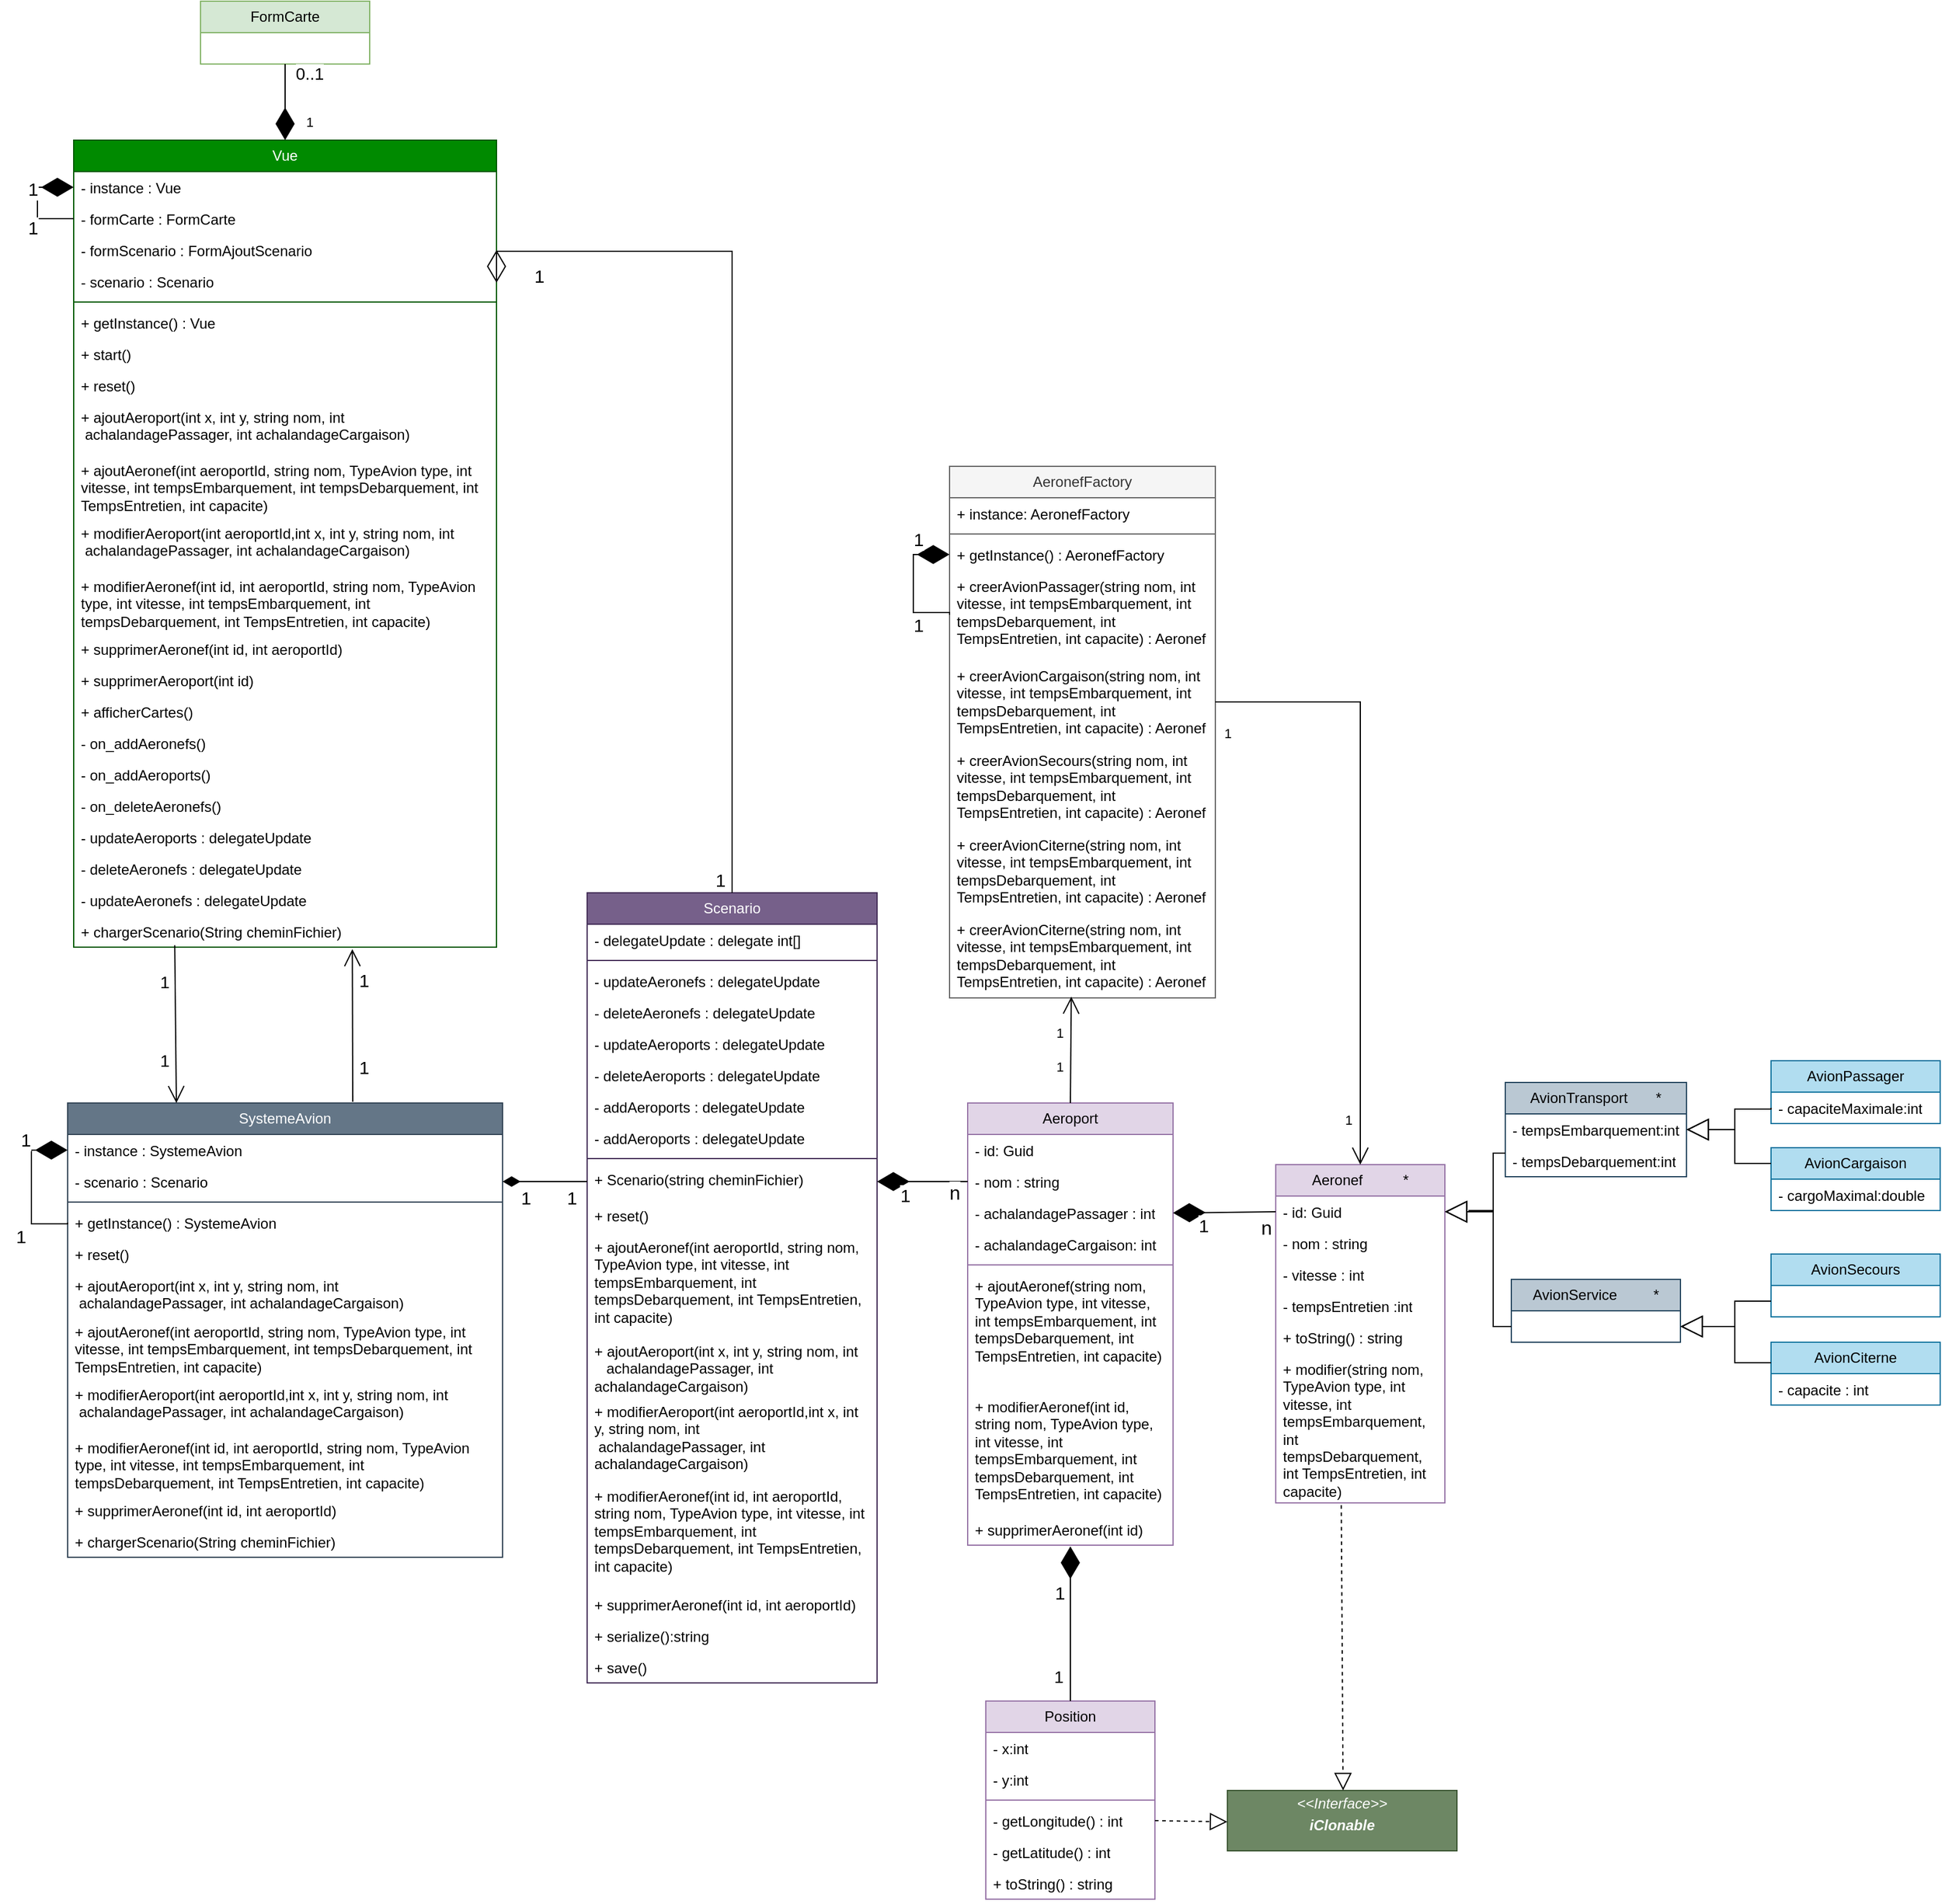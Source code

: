 <mxfile version="26.2.14">
  <diagram name="Page-1" id="G4jUNvh0E0kJYvAfDZpT">
    <mxGraphModel dx="3227" dy="2442" grid="1" gridSize="10" guides="1" tooltips="1" connect="1" arrows="1" fold="1" page="1" pageScale="1" pageWidth="850" pageHeight="1100" math="0" shadow="0">
      <root>
        <mxCell id="0" />
        <mxCell id="1" parent="0" />
        <mxCell id="WXTV3Mn7f3rtUq6KaUBK-5" value="SystemeAvion" style="swimlane;fontStyle=0;childLayout=stackLayout;horizontal=1;startSize=26;fillColor=#647687;horizontalStack=0;resizeParent=1;resizeParentMax=0;resizeLast=0;collapsible=1;marginBottom=0;whiteSpace=wrap;html=1;strokeColor=#314354;fontColor=#ffffff;" parent="1" vertex="1">
          <mxGeometry x="100" y="155" width="360" height="376" as="geometry" />
        </mxCell>
        <mxCell id="WXTV3Mn7f3rtUq6KaUBK-6" value="- instance : SystemeAvion" style="text;strokeColor=none;fillColor=none;align=left;verticalAlign=top;spacingLeft=4;spacingRight=4;overflow=hidden;rotatable=0;points=[[0,0.5],[1,0.5]];portConstraint=eastwest;whiteSpace=wrap;html=1;" parent="WXTV3Mn7f3rtUq6KaUBK-5" vertex="1">
          <mxGeometry y="26" width="360" height="26" as="geometry" />
        </mxCell>
        <mxCell id="WXTV3Mn7f3rtUq6KaUBK-99" value="- scenario : Scenario" style="text;strokeColor=none;fillColor=none;align=left;verticalAlign=top;spacingLeft=4;spacingRight=4;overflow=hidden;rotatable=0;points=[[0,0.5],[1,0.5]];portConstraint=eastwest;whiteSpace=wrap;html=1;" parent="WXTV3Mn7f3rtUq6KaUBK-5" vertex="1">
          <mxGeometry y="52" width="360" height="26" as="geometry" />
        </mxCell>
        <mxCell id="WXTV3Mn7f3rtUq6KaUBK-9" value="" style="line;strokeWidth=1;fillColor=none;align=left;verticalAlign=middle;spacingTop=-1;spacingLeft=3;spacingRight=3;rotatable=0;labelPosition=right;points=[];portConstraint=eastwest;strokeColor=inherit;" parent="WXTV3Mn7f3rtUq6KaUBK-5" vertex="1">
          <mxGeometry y="78" width="360" height="8" as="geometry" />
        </mxCell>
        <mxCell id="WXTV3Mn7f3rtUq6KaUBK-10" value="+ getInstance() : SystemeAvion" style="text;strokeColor=none;fillColor=none;align=left;verticalAlign=top;spacingLeft=4;spacingRight=4;overflow=hidden;rotatable=0;points=[[0,0.5],[1,0.5]];portConstraint=eastwest;whiteSpace=wrap;html=1;" parent="WXTV3Mn7f3rtUq6KaUBK-5" vertex="1">
          <mxGeometry y="86" width="360" height="26" as="geometry" />
        </mxCell>
        <mxCell id="WXTV3Mn7f3rtUq6KaUBK-11" value="" style="endArrow=diamondThin;endFill=1;endSize=24;html=1;rounded=0;exitX=0;exitY=0.5;exitDx=0;exitDy=0;edgeStyle=orthogonalEdgeStyle;entryX=0;entryY=0.5;entryDx=0;entryDy=0;" parent="WXTV3Mn7f3rtUq6KaUBK-5" source="WXTV3Mn7f3rtUq6KaUBK-10" target="WXTV3Mn7f3rtUq6KaUBK-6" edge="1">
          <mxGeometry width="160" relative="1" as="geometry">
            <mxPoint x="-180" y="30" as="sourcePoint" />
            <mxPoint x="-70" y="40" as="targetPoint" />
            <Array as="points">
              <mxPoint x="-30" y="100" />
              <mxPoint x="-30" y="39" />
            </Array>
          </mxGeometry>
        </mxCell>
        <mxCell id="WXTV3Mn7f3rtUq6KaUBK-14" value="1" style="edgeLabel;html=1;align=center;verticalAlign=middle;resizable=0;points=[];fontSize=15;" parent="WXTV3Mn7f3rtUq6KaUBK-11" vertex="1" connectable="0">
          <mxGeometry x="-0.617" y="-3" relative="1" as="geometry">
            <mxPoint x="-17" y="13" as="offset" />
          </mxGeometry>
        </mxCell>
        <mxCell id="WXTV3Mn7f3rtUq6KaUBK-15" value="1" style="edgeLabel;html=1;align=center;verticalAlign=middle;resizable=0;points=[];fontSize=15;" parent="WXTV3Mn7f3rtUq6KaUBK-11" vertex="1" connectable="0">
          <mxGeometry x="0.564" y="2" relative="1" as="geometry">
            <mxPoint x="-9" y="-7" as="offset" />
          </mxGeometry>
        </mxCell>
        <mxCell id="maukN36tXcJNzbH-KZ2X-19" value="+ reset()" style="text;strokeColor=none;fillColor=none;align=left;verticalAlign=top;spacingLeft=4;spacingRight=4;overflow=hidden;rotatable=0;points=[[0,0.5],[1,0.5]];portConstraint=eastwest;whiteSpace=wrap;html=1;" vertex="1" parent="WXTV3Mn7f3rtUq6KaUBK-5">
          <mxGeometry y="112" width="360" height="26" as="geometry" />
        </mxCell>
        <mxCell id="WXTV3Mn7f3rtUq6KaUBK-150" value="+ ajoutAeroport(int x, int y, string nom, int&amp;nbsp; &amp;nbsp; &amp;nbsp; &amp;nbsp;achalandagePassager, int achalandageCargaison)" style="text;strokeColor=none;fillColor=none;align=left;verticalAlign=top;spacingLeft=4;spacingRight=4;overflow=hidden;rotatable=0;points=[[0,0.5],[1,0.5]];portConstraint=eastwest;whiteSpace=wrap;html=1;" parent="WXTV3Mn7f3rtUq6KaUBK-5" vertex="1">
          <mxGeometry y="138" width="360" height="38" as="geometry" />
        </mxCell>
        <mxCell id="maukN36tXcJNzbH-KZ2X-2" value="+ ajoutAeronef(int aeroportId, string nom, TypeAvion type, int vitesse, int tempsEmbarquement, int tempsDebarquement, int TempsEntretien, int capacite)" style="text;strokeColor=none;fillColor=none;align=left;verticalAlign=top;spacingLeft=4;spacingRight=4;overflow=hidden;rotatable=0;points=[[0,0.5],[1,0.5]];portConstraint=eastwest;whiteSpace=wrap;html=1;" vertex="1" parent="WXTV3Mn7f3rtUq6KaUBK-5">
          <mxGeometry y="176" width="360" height="52" as="geometry" />
        </mxCell>
        <mxCell id="maukN36tXcJNzbH-KZ2X-8" value="+ modifierAeroport(int aeroportId,int x, int y, string nom, int&amp;nbsp; &amp;nbsp; &amp;nbsp; &amp;nbsp;achalandagePassager, int achalandageCargaison)" style="text;strokeColor=none;fillColor=none;align=left;verticalAlign=top;spacingLeft=4;spacingRight=4;overflow=hidden;rotatable=0;points=[[0,0.5],[1,0.5]];portConstraint=eastwest;whiteSpace=wrap;html=1;" vertex="1" parent="WXTV3Mn7f3rtUq6KaUBK-5">
          <mxGeometry y="228" width="360" height="44" as="geometry" />
        </mxCell>
        <mxCell id="maukN36tXcJNzbH-KZ2X-14" value="+ modifierAeronef(int id, int aeroportId, string nom, TypeAvion type, int vitesse, int tempsEmbarquement, int tempsDebarquement, int TempsEntretien, int capacite)" style="text;strokeColor=none;fillColor=none;align=left;verticalAlign=top;spacingLeft=4;spacingRight=4;overflow=hidden;rotatable=0;points=[[0,0.5],[1,0.5]];portConstraint=eastwest;whiteSpace=wrap;html=1;" vertex="1" parent="WXTV3Mn7f3rtUq6KaUBK-5">
          <mxGeometry y="272" width="360" height="52" as="geometry" />
        </mxCell>
        <mxCell id="WXTV3Mn7f3rtUq6KaUBK-170" value="+ supprimerAeronef(int id, int aeroportId)" style="text;strokeColor=none;fillColor=none;align=left;verticalAlign=top;spacingLeft=4;spacingRight=4;overflow=hidden;rotatable=0;points=[[0,0.5],[1,0.5]];portConstraint=eastwest;whiteSpace=wrap;html=1;" parent="WXTV3Mn7f3rtUq6KaUBK-5" vertex="1">
          <mxGeometry y="324" width="360" height="26" as="geometry" />
        </mxCell>
        <mxCell id="WXTV3Mn7f3rtUq6KaUBK-176" value="+ chargerScenario(String cheminFichier)" style="text;strokeColor=none;fillColor=none;align=left;verticalAlign=top;spacingLeft=4;spacingRight=4;overflow=hidden;rotatable=0;points=[[0,0.5],[1,0.5]];portConstraint=eastwest;whiteSpace=wrap;html=1;" parent="WXTV3Mn7f3rtUq6KaUBK-5" vertex="1">
          <mxGeometry y="350" width="360" height="26" as="geometry" />
        </mxCell>
        <mxCell id="WXTV3Mn7f3rtUq6KaUBK-16" value="Vue" style="swimlane;fontStyle=0;childLayout=stackLayout;horizontal=1;startSize=26;fillColor=#008a00;horizontalStack=0;resizeParent=1;resizeParentMax=0;resizeLast=0;collapsible=1;marginBottom=0;whiteSpace=wrap;html=1;strokeColor=#005700;fontColor=#ffffff;" parent="1" vertex="1">
          <mxGeometry x="105" y="-642" width="350" height="668" as="geometry" />
        </mxCell>
        <mxCell id="WXTV3Mn7f3rtUq6KaUBK-17" value="- instance : Vue" style="text;strokeColor=none;fillColor=none;align=left;verticalAlign=top;spacingLeft=4;spacingRight=4;overflow=hidden;rotatable=0;points=[[0,0.5],[1,0.5]];portConstraint=eastwest;whiteSpace=wrap;html=1;" parent="WXTV3Mn7f3rtUq6KaUBK-16" vertex="1">
          <mxGeometry y="26" width="350" height="26" as="geometry" />
        </mxCell>
        <mxCell id="Ey0nkB0xlsIukGjBq3pv-2" value="- formCarte : FormCarte" style="text;strokeColor=none;fillColor=none;align=left;verticalAlign=top;spacingLeft=4;spacingRight=4;overflow=hidden;rotatable=0;points=[[0,0.5],[1,0.5]];portConstraint=eastwest;whiteSpace=wrap;html=1;" parent="WXTV3Mn7f3rtUq6KaUBK-16" vertex="1">
          <mxGeometry y="52" width="350" height="26" as="geometry" />
        </mxCell>
        <mxCell id="Ey0nkB0xlsIukGjBq3pv-1" value="- formScenario : FormAjoutScenario" style="text;strokeColor=none;fillColor=none;align=left;verticalAlign=top;spacingLeft=4;spacingRight=4;overflow=hidden;rotatable=0;points=[[0,0.5],[1,0.5]];portConstraint=eastwest;whiteSpace=wrap;html=1;" parent="WXTV3Mn7f3rtUq6KaUBK-16" vertex="1">
          <mxGeometry y="78" width="350" height="26" as="geometry" />
        </mxCell>
        <mxCell id="maukN36tXcJNzbH-KZ2X-87" value="- scenario : Scenario" style="text;strokeColor=none;fillColor=none;align=left;verticalAlign=top;spacingLeft=4;spacingRight=4;overflow=hidden;rotatable=0;points=[[0,0.5],[1,0.5]];portConstraint=eastwest;whiteSpace=wrap;html=1;" vertex="1" parent="WXTV3Mn7f3rtUq6KaUBK-16">
          <mxGeometry y="104" width="350" height="26" as="geometry" />
        </mxCell>
        <mxCell id="WXTV3Mn7f3rtUq6KaUBK-20" value="" style="line;strokeWidth=1;fillColor=none;align=left;verticalAlign=middle;spacingTop=-1;spacingLeft=3;spacingRight=3;rotatable=0;labelPosition=right;points=[];portConstraint=eastwest;strokeColor=inherit;" parent="WXTV3Mn7f3rtUq6KaUBK-16" vertex="1">
          <mxGeometry y="130" width="350" height="8" as="geometry" />
        </mxCell>
        <mxCell id="WXTV3Mn7f3rtUq6KaUBK-18" value="+ getInstance() : Vue" style="text;strokeColor=none;fillColor=none;align=left;verticalAlign=top;spacingLeft=4;spacingRight=4;overflow=hidden;rotatable=0;points=[[0,0.5],[1,0.5]];portConstraint=eastwest;whiteSpace=wrap;html=1;" parent="WXTV3Mn7f3rtUq6KaUBK-16" vertex="1">
          <mxGeometry y="138" width="350" height="26" as="geometry" />
        </mxCell>
        <mxCell id="WXTV3Mn7f3rtUq6KaUBK-24" value="" style="endArrow=diamondThin;endFill=1;endSize=24;html=1;rounded=0;exitX=0;exitY=0.5;exitDx=0;exitDy=0;edgeStyle=orthogonalEdgeStyle;entryX=0;entryY=0.5;entryDx=0;entryDy=0;" parent="WXTV3Mn7f3rtUq6KaUBK-16" source="Ey0nkB0xlsIukGjBq3pv-2" target="WXTV3Mn7f3rtUq6KaUBK-17" edge="1">
          <mxGeometry width="160" relative="1" as="geometry">
            <mxPoint y="74" as="sourcePoint" />
            <mxPoint y="40" as="targetPoint" />
            <Array as="points">
              <mxPoint x="-30" y="65" />
              <mxPoint x="-30" y="39" />
            </Array>
          </mxGeometry>
        </mxCell>
        <mxCell id="WXTV3Mn7f3rtUq6KaUBK-25" value="1" style="edgeLabel;html=1;align=center;verticalAlign=middle;resizable=0;points=[];fontSize=15;" parent="WXTV3Mn7f3rtUq6KaUBK-24" vertex="1" connectable="0">
          <mxGeometry x="-0.617" y="-3" relative="1" as="geometry">
            <mxPoint x="-18" y="10" as="offset" />
          </mxGeometry>
        </mxCell>
        <mxCell id="WXTV3Mn7f3rtUq6KaUBK-26" value="1" style="edgeLabel;html=1;align=center;verticalAlign=middle;resizable=0;points=[];fontSize=15;" parent="WXTV3Mn7f3rtUq6KaUBK-24" vertex="1" connectable="0">
          <mxGeometry x="0.564" y="2" relative="1" as="geometry">
            <mxPoint x="-16" y="3" as="offset" />
          </mxGeometry>
        </mxCell>
        <mxCell id="WXTV3Mn7f3rtUq6KaUBK-178" value="+ start()" style="text;strokeColor=none;fillColor=none;align=left;verticalAlign=top;spacingLeft=4;spacingRight=4;overflow=hidden;rotatable=0;points=[[0,0.5],[1,0.5]];portConstraint=eastwest;whiteSpace=wrap;html=1;" parent="WXTV3Mn7f3rtUq6KaUBK-16" vertex="1">
          <mxGeometry y="164" width="350" height="26" as="geometry" />
        </mxCell>
        <mxCell id="maukN36tXcJNzbH-KZ2X-18" value="+ reset()" style="text;strokeColor=none;fillColor=none;align=left;verticalAlign=top;spacingLeft=4;spacingRight=4;overflow=hidden;rotatable=0;points=[[0,0.5],[1,0.5]];portConstraint=eastwest;whiteSpace=wrap;html=1;" vertex="1" parent="WXTV3Mn7f3rtUq6KaUBK-16">
          <mxGeometry y="190" width="350" height="26" as="geometry" />
        </mxCell>
        <mxCell id="WXTV3Mn7f3rtUq6KaUBK-73" value="+ ajoutAeroport(int x, int y, string nom, int&amp;nbsp; &amp;nbsp; &amp;nbsp; &amp;nbsp;achalandagePassager, int achalandageCargaison)" style="text;strokeColor=none;fillColor=none;align=left;verticalAlign=top;spacingLeft=4;spacingRight=4;overflow=hidden;rotatable=0;points=[[0,0.5],[1,0.5]];portConstraint=eastwest;whiteSpace=wrap;html=1;" parent="WXTV3Mn7f3rtUq6KaUBK-16" vertex="1">
          <mxGeometry y="216" width="350" height="44" as="geometry" />
        </mxCell>
        <mxCell id="WXTV3Mn7f3rtUq6KaUBK-74" value="+ ajoutAeronef(int aeroportId, string nom, TypeAvion type, int vitesse, int tempsEmbarquement, int tempsDebarquement, int TempsEntretien, int capacite)" style="text;strokeColor=none;fillColor=none;align=left;verticalAlign=top;spacingLeft=4;spacingRight=4;overflow=hidden;rotatable=0;points=[[0,0.5],[1,0.5]];portConstraint=eastwest;whiteSpace=wrap;html=1;" parent="WXTV3Mn7f3rtUq6KaUBK-16" vertex="1">
          <mxGeometry y="260" width="350" height="52" as="geometry" />
        </mxCell>
        <mxCell id="maukN36tXcJNzbH-KZ2X-7" value="+ modifierAeroport(int aeroportId,int x, int y, string nom, int&amp;nbsp; &amp;nbsp; &amp;nbsp; &amp;nbsp;achalandagePassager, int achalandageCargaison)" style="text;strokeColor=none;fillColor=none;align=left;verticalAlign=top;spacingLeft=4;spacingRight=4;overflow=hidden;rotatable=0;points=[[0,0.5],[1,0.5]];portConstraint=eastwest;whiteSpace=wrap;html=1;" vertex="1" parent="WXTV3Mn7f3rtUq6KaUBK-16">
          <mxGeometry y="312" width="350" height="44" as="geometry" />
        </mxCell>
        <mxCell id="maukN36tXcJNzbH-KZ2X-13" value="+ modifierAeronef(int id, int aeroportId, string nom, TypeAvion type, int vitesse, int tempsEmbarquement, int tempsDebarquement, int TempsEntretien, int capacite)" style="text;strokeColor=none;fillColor=none;align=left;verticalAlign=top;spacingLeft=4;spacingRight=4;overflow=hidden;rotatable=0;points=[[0,0.5],[1,0.5]];portConstraint=eastwest;whiteSpace=wrap;html=1;" vertex="1" parent="WXTV3Mn7f3rtUq6KaUBK-16">
          <mxGeometry y="356" width="350" height="52" as="geometry" />
        </mxCell>
        <mxCell id="WXTV3Mn7f3rtUq6KaUBK-151" value="+ supprimerAeronef(int id, int aeroportId)" style="text;strokeColor=none;fillColor=none;align=left;verticalAlign=top;spacingLeft=4;spacingRight=4;overflow=hidden;rotatable=0;points=[[0,0.5],[1,0.5]];portConstraint=eastwest;whiteSpace=wrap;html=1;" parent="WXTV3Mn7f3rtUq6KaUBK-16" vertex="1">
          <mxGeometry y="408" width="350" height="26" as="geometry" />
        </mxCell>
        <mxCell id="WXTV3Mn7f3rtUq6KaUBK-169" value="+ supprimerAeroport(int id)" style="text;strokeColor=none;fillColor=none;align=left;verticalAlign=top;spacingLeft=4;spacingRight=4;overflow=hidden;rotatable=0;points=[[0,0.5],[1,0.5]];portConstraint=eastwest;whiteSpace=wrap;html=1;" parent="WXTV3Mn7f3rtUq6KaUBK-16" vertex="1">
          <mxGeometry y="434" width="350" height="26" as="geometry" />
        </mxCell>
        <mxCell id="WXTV3Mn7f3rtUq6KaUBK-174" value="+ afficherCartes()" style="text;strokeColor=none;fillColor=none;align=left;verticalAlign=top;spacingLeft=4;spacingRight=4;overflow=hidden;rotatable=0;points=[[0,0.5],[1,0.5]];portConstraint=eastwest;whiteSpace=wrap;html=1;" parent="WXTV3Mn7f3rtUq6KaUBK-16" vertex="1">
          <mxGeometry y="460" width="350" height="26" as="geometry" />
        </mxCell>
        <mxCell id="maukN36tXcJNzbH-KZ2X-86" value="- on_addAeronefs()" style="text;strokeColor=none;fillColor=none;align=left;verticalAlign=top;spacingLeft=4;spacingRight=4;overflow=hidden;rotatable=0;points=[[0,0.5],[1,0.5]];portConstraint=eastwest;whiteSpace=wrap;html=1;" vertex="1" parent="WXTV3Mn7f3rtUq6KaUBK-16">
          <mxGeometry y="486" width="350" height="26" as="geometry" />
        </mxCell>
        <mxCell id="maukN36tXcJNzbH-KZ2X-85" value="- on_addAeroports()" style="text;strokeColor=none;fillColor=none;align=left;verticalAlign=top;spacingLeft=4;spacingRight=4;overflow=hidden;rotatable=0;points=[[0,0.5],[1,0.5]];portConstraint=eastwest;whiteSpace=wrap;html=1;" vertex="1" parent="WXTV3Mn7f3rtUq6KaUBK-16">
          <mxGeometry y="512" width="350" height="26" as="geometry" />
        </mxCell>
        <mxCell id="maukN36tXcJNzbH-KZ2X-84" value="- on_deleteAeronefs()" style="text;strokeColor=none;fillColor=none;align=left;verticalAlign=top;spacingLeft=4;spacingRight=4;overflow=hidden;rotatable=0;points=[[0,0.5],[1,0.5]];portConstraint=eastwest;whiteSpace=wrap;html=1;" vertex="1" parent="WXTV3Mn7f3rtUq6KaUBK-16">
          <mxGeometry y="538" width="350" height="26" as="geometry" />
        </mxCell>
        <mxCell id="maukN36tXcJNzbH-KZ2X-83" value="- updateAeroports : delegateUpdate" style="text;strokeColor=none;fillColor=none;align=left;verticalAlign=top;spacingLeft=4;spacingRight=4;overflow=hidden;rotatable=0;points=[[0,0.5],[1,0.5]];portConstraint=eastwest;whiteSpace=wrap;html=1;" vertex="1" parent="WXTV3Mn7f3rtUq6KaUBK-16">
          <mxGeometry y="564" width="350" height="26" as="geometry" />
        </mxCell>
        <mxCell id="maukN36tXcJNzbH-KZ2X-82" value="- deleteAeronefs : delegateUpdate" style="text;strokeColor=none;fillColor=none;align=left;verticalAlign=top;spacingLeft=4;spacingRight=4;overflow=hidden;rotatable=0;points=[[0,0.5],[1,0.5]];portConstraint=eastwest;whiteSpace=wrap;html=1;" vertex="1" parent="WXTV3Mn7f3rtUq6KaUBK-16">
          <mxGeometry y="590" width="350" height="26" as="geometry" />
        </mxCell>
        <mxCell id="maukN36tXcJNzbH-KZ2X-81" value="- updateAeronefs : delegateUpdate" style="text;strokeColor=none;fillColor=none;align=left;verticalAlign=top;spacingLeft=4;spacingRight=4;overflow=hidden;rotatable=0;points=[[0,0.5],[1,0.5]];portConstraint=eastwest;whiteSpace=wrap;html=1;" vertex="1" parent="WXTV3Mn7f3rtUq6KaUBK-16">
          <mxGeometry y="616" width="350" height="26" as="geometry" />
        </mxCell>
        <mxCell id="WXTV3Mn7f3rtUq6KaUBK-175" value="+ chargerScenario(String cheminFichier)" style="text;strokeColor=none;fillColor=none;align=left;verticalAlign=top;spacingLeft=4;spacingRight=4;overflow=hidden;rotatable=0;points=[[0,0.5],[1,0.5]];portConstraint=eastwest;whiteSpace=wrap;html=1;" parent="WXTV3Mn7f3rtUq6KaUBK-16" vertex="1">
          <mxGeometry y="642" width="350" height="26" as="geometry" />
        </mxCell>
        <mxCell id="WXTV3Mn7f3rtUq6KaUBK-21" value="" style="endArrow=open;endFill=1;endSize=12;html=1;rounded=0;entryX=0.25;entryY=0;entryDx=0;entryDy=0;exitX=0.239;exitY=0.936;exitDx=0;exitDy=0;exitPerimeter=0;" parent="1" source="WXTV3Mn7f3rtUq6KaUBK-175" target="WXTV3Mn7f3rtUq6KaUBK-5" edge="1">
          <mxGeometry width="160" relative="1" as="geometry">
            <mxPoint x="190" y="84" as="sourcePoint" />
            <mxPoint x="205" y="74" as="targetPoint" />
          </mxGeometry>
        </mxCell>
        <mxCell id="WXTV3Mn7f3rtUq6KaUBK-77" value="1" style="edgeLabel;html=1;align=center;verticalAlign=middle;resizable=0;points=[];fontSize=14;" parent="WXTV3Mn7f3rtUq6KaUBK-21" vertex="1" connectable="0">
          <mxGeometry x="-0.432" y="-4" relative="1" as="geometry">
            <mxPoint x="-5" y="-7" as="offset" />
          </mxGeometry>
        </mxCell>
        <mxCell id="WXTV3Mn7f3rtUq6KaUBK-78" value="1" style="edgeLabel;html=1;align=center;verticalAlign=middle;resizable=0;points=[];fontSize=14;" parent="WXTV3Mn7f3rtUq6KaUBK-21" vertex="1" connectable="0">
          <mxGeometry x="0.316" y="-4" relative="1" as="geometry">
            <mxPoint x="-6" y="9" as="offset" />
          </mxGeometry>
        </mxCell>
        <mxCell id="WXTV3Mn7f3rtUq6KaUBK-23" value="" style="endArrow=open;endFill=1;endSize=12;html=1;rounded=0;entryX=0.659;entryY=1.064;entryDx=0;entryDy=0;entryPerimeter=0;" parent="1" target="WXTV3Mn7f3rtUq6KaUBK-175" edge="1">
          <mxGeometry width="160" relative="1" as="geometry">
            <mxPoint x="336" y="154" as="sourcePoint" />
            <mxPoint x="337" y="94" as="targetPoint" />
          </mxGeometry>
        </mxCell>
        <mxCell id="WXTV3Mn7f3rtUq6KaUBK-75" value="1" style="edgeLabel;html=1;align=center;verticalAlign=middle;resizable=0;points=[];fontSize=15;" parent="WXTV3Mn7f3rtUq6KaUBK-23" vertex="1" connectable="0">
          <mxGeometry x="-0.487" y="1" relative="1" as="geometry">
            <mxPoint x="10" y="3" as="offset" />
          </mxGeometry>
        </mxCell>
        <mxCell id="WXTV3Mn7f3rtUq6KaUBK-76" value="1" style="edgeLabel;html=1;align=center;verticalAlign=middle;resizable=0;points=[];fontSize=15;" parent="WXTV3Mn7f3rtUq6KaUBK-23" vertex="1" connectable="0">
          <mxGeometry x="0.518" y="-1" relative="1" as="geometry">
            <mxPoint x="8" y="-5" as="offset" />
          </mxGeometry>
        </mxCell>
        <mxCell id="WXTV3Mn7f3rtUq6KaUBK-27" value="Scenario" style="swimlane;fontStyle=0;childLayout=stackLayout;horizontal=1;startSize=26;fillColor=#76608a;horizontalStack=0;resizeParent=1;resizeParentMax=0;resizeLast=0;collapsible=1;marginBottom=0;whiteSpace=wrap;html=1;strokeColor=#432D57;fontColor=#ffffff;" parent="1" vertex="1">
          <mxGeometry x="530" y="-19" width="240" height="654" as="geometry" />
        </mxCell>
        <mxCell id="maukN36tXcJNzbH-KZ2X-72" value="- delegateUpdate : delegate int[]&amp;nbsp;" style="text;strokeColor=none;fillColor=none;align=left;verticalAlign=top;spacingLeft=4;spacingRight=4;overflow=hidden;rotatable=0;points=[[0,0.5],[1,0.5]];portConstraint=eastwest;whiteSpace=wrap;html=1;" vertex="1" parent="WXTV3Mn7f3rtUq6KaUBK-27">
          <mxGeometry y="26" width="240" height="26" as="geometry" />
        </mxCell>
        <mxCell id="maukN36tXcJNzbH-KZ2X-74" value="" style="line;strokeWidth=1;fillColor=none;align=left;verticalAlign=middle;spacingTop=-1;spacingLeft=3;spacingRight=3;rotatable=0;labelPosition=right;points=[];portConstraint=eastwest;strokeColor=inherit;" vertex="1" parent="WXTV3Mn7f3rtUq6KaUBK-27">
          <mxGeometry y="52" width="240" height="8" as="geometry" />
        </mxCell>
        <mxCell id="maukN36tXcJNzbH-KZ2X-75" value="- updateAeronefs : delegateUpdate" style="text;strokeColor=none;fillColor=none;align=left;verticalAlign=top;spacingLeft=4;spacingRight=4;overflow=hidden;rotatable=0;points=[[0,0.5],[1,0.5]];portConstraint=eastwest;whiteSpace=wrap;html=1;" vertex="1" parent="WXTV3Mn7f3rtUq6KaUBK-27">
          <mxGeometry y="60" width="240" height="26" as="geometry" />
        </mxCell>
        <mxCell id="maukN36tXcJNzbH-KZ2X-77" value="- deleteAeronefs : delegateUpdate" style="text;strokeColor=none;fillColor=none;align=left;verticalAlign=top;spacingLeft=4;spacingRight=4;overflow=hidden;rotatable=0;points=[[0,0.5],[1,0.5]];portConstraint=eastwest;whiteSpace=wrap;html=1;" vertex="1" parent="WXTV3Mn7f3rtUq6KaUBK-27">
          <mxGeometry y="86" width="240" height="26" as="geometry" />
        </mxCell>
        <mxCell id="maukN36tXcJNzbH-KZ2X-76" value="- updateAeroports : delegateUpdate" style="text;strokeColor=none;fillColor=none;align=left;verticalAlign=top;spacingLeft=4;spacingRight=4;overflow=hidden;rotatable=0;points=[[0,0.5],[1,0.5]];portConstraint=eastwest;whiteSpace=wrap;html=1;" vertex="1" parent="WXTV3Mn7f3rtUq6KaUBK-27">
          <mxGeometry y="112" width="240" height="26" as="geometry" />
        </mxCell>
        <mxCell id="maukN36tXcJNzbH-KZ2X-78" value="- deleteAeroports : delegateUpdate" style="text;strokeColor=none;fillColor=none;align=left;verticalAlign=top;spacingLeft=4;spacingRight=4;overflow=hidden;rotatable=0;points=[[0,0.5],[1,0.5]];portConstraint=eastwest;whiteSpace=wrap;html=1;" vertex="1" parent="WXTV3Mn7f3rtUq6KaUBK-27">
          <mxGeometry y="138" width="240" height="26" as="geometry" />
        </mxCell>
        <mxCell id="maukN36tXcJNzbH-KZ2X-80" value="- addAeroports : delegateUpdate" style="text;strokeColor=none;fillColor=none;align=left;verticalAlign=top;spacingLeft=4;spacingRight=4;overflow=hidden;rotatable=0;points=[[0,0.5],[1,0.5]];portConstraint=eastwest;whiteSpace=wrap;html=1;" vertex="1" parent="WXTV3Mn7f3rtUq6KaUBK-27">
          <mxGeometry y="164" width="240" height="26" as="geometry" />
        </mxCell>
        <mxCell id="maukN36tXcJNzbH-KZ2X-79" value="- addAeroports : delegateUpdate" style="text;strokeColor=none;fillColor=none;align=left;verticalAlign=top;spacingLeft=4;spacingRight=4;overflow=hidden;rotatable=0;points=[[0,0.5],[1,0.5]];portConstraint=eastwest;whiteSpace=wrap;html=1;" vertex="1" parent="WXTV3Mn7f3rtUq6KaUBK-27">
          <mxGeometry y="190" width="240" height="26" as="geometry" />
        </mxCell>
        <mxCell id="WXTV3Mn7f3rtUq6KaUBK-29" value="" style="line;strokeWidth=1;fillColor=none;align=left;verticalAlign=middle;spacingTop=-1;spacingLeft=3;spacingRight=3;rotatable=0;labelPosition=right;points=[];portConstraint=eastwest;strokeColor=inherit;" parent="WXTV3Mn7f3rtUq6KaUBK-27" vertex="1">
          <mxGeometry y="216" width="240" height="8" as="geometry" />
        </mxCell>
        <mxCell id="WXTV3Mn7f3rtUq6KaUBK-177" value="+ Scenario(string cheminFichier)" style="text;strokeColor=none;fillColor=none;align=left;verticalAlign=top;spacingLeft=4;spacingRight=4;overflow=hidden;rotatable=0;points=[[0,0.5],[1,0.5]];portConstraint=eastwest;whiteSpace=wrap;html=1;" parent="WXTV3Mn7f3rtUq6KaUBK-27" vertex="1">
          <mxGeometry y="224" width="240" height="30" as="geometry" />
        </mxCell>
        <mxCell id="maukN36tXcJNzbH-KZ2X-20" value="+ reset()" style="text;strokeColor=none;fillColor=none;align=left;verticalAlign=top;spacingLeft=4;spacingRight=4;overflow=hidden;rotatable=0;points=[[0,0.5],[1,0.5]];portConstraint=eastwest;whiteSpace=wrap;html=1;" vertex="1" parent="WXTV3Mn7f3rtUq6KaUBK-27">
          <mxGeometry y="254" width="240" height="26" as="geometry" />
        </mxCell>
        <mxCell id="maukN36tXcJNzbH-KZ2X-3" value="+ ajoutAeronef(int aeroportId, string nom, TypeAvion type, int vitesse, int tempsEmbarquement, int tempsDebarquement, int TempsEntretien, int capacite)" style="text;strokeColor=none;fillColor=none;align=left;verticalAlign=top;spacingLeft=4;spacingRight=4;overflow=hidden;rotatable=0;points=[[0,0.5],[1,0.5]];portConstraint=eastwest;whiteSpace=wrap;html=1;" vertex="1" parent="WXTV3Mn7f3rtUq6KaUBK-27">
          <mxGeometry y="280" width="240" height="86" as="geometry" />
        </mxCell>
        <mxCell id="Ey0nkB0xlsIukGjBq3pv-10" value="+ ajoutAeroport(int x, int y, string nom, int&amp;nbsp; &amp;nbsp; &amp;nbsp; &amp;nbsp;achalandagePassager, int achalandageCargaison)" style="text;strokeColor=none;fillColor=none;align=left;verticalAlign=top;spacingLeft=4;spacingRight=4;overflow=hidden;rotatable=0;points=[[0,0.5],[1,0.5]];portConstraint=eastwest;whiteSpace=wrap;html=1;" parent="WXTV3Mn7f3rtUq6KaUBK-27" vertex="1">
          <mxGeometry y="366" width="240" height="50" as="geometry" />
        </mxCell>
        <mxCell id="maukN36tXcJNzbH-KZ2X-9" value="+ modifierAeroport(int aeroportId,int x, int y, string nom, int&amp;nbsp; &amp;nbsp; &amp;nbsp; &amp;nbsp;achalandagePassager, int achalandageCargaison)" style="text;strokeColor=none;fillColor=none;align=left;verticalAlign=top;spacingLeft=4;spacingRight=4;overflow=hidden;rotatable=0;points=[[0,0.5],[1,0.5]];portConstraint=eastwest;whiteSpace=wrap;html=1;" vertex="1" parent="WXTV3Mn7f3rtUq6KaUBK-27">
          <mxGeometry y="416" width="240" height="70" as="geometry" />
        </mxCell>
        <mxCell id="maukN36tXcJNzbH-KZ2X-15" value="+ modifierAeronef(int id, int aeroportId, string nom, TypeAvion type, int vitesse, int tempsEmbarquement, int tempsDebarquement, int TempsEntretien, int capacite)" style="text;strokeColor=none;fillColor=none;align=left;verticalAlign=top;spacingLeft=4;spacingRight=4;overflow=hidden;rotatable=0;points=[[0,0.5],[1,0.5]];portConstraint=eastwest;whiteSpace=wrap;html=1;" vertex="1" parent="WXTV3Mn7f3rtUq6KaUBK-27">
          <mxGeometry y="486" width="240" height="90" as="geometry" />
        </mxCell>
        <mxCell id="maukN36tXcJNzbH-KZ2X-11" value="+ supprimerAeronef(int id, int aeroportId)" style="text;strokeColor=none;fillColor=none;align=left;verticalAlign=top;spacingLeft=4;spacingRight=4;overflow=hidden;rotatable=0;points=[[0,0.5],[1,0.5]];portConstraint=eastwest;whiteSpace=wrap;html=1;" vertex="1" parent="WXTV3Mn7f3rtUq6KaUBK-27">
          <mxGeometry y="576" width="240" height="26" as="geometry" />
        </mxCell>
        <mxCell id="WXTV3Mn7f3rtUq6KaUBK-138" value="+ serialize():string" style="text;strokeColor=none;fillColor=none;align=left;verticalAlign=top;spacingLeft=4;spacingRight=4;overflow=hidden;rotatable=0;points=[[0,0.5],[1,0.5]];portConstraint=eastwest;whiteSpace=wrap;html=1;" parent="WXTV3Mn7f3rtUq6KaUBK-27" vertex="1">
          <mxGeometry y="602" width="240" height="26" as="geometry" />
        </mxCell>
        <mxCell id="WXTV3Mn7f3rtUq6KaUBK-161" value="+ save()" style="text;strokeColor=none;fillColor=none;align=left;verticalAlign=top;spacingLeft=4;spacingRight=4;overflow=hidden;rotatable=0;points=[[0,0.5],[1,0.5]];portConstraint=eastwest;whiteSpace=wrap;html=1;" parent="WXTV3Mn7f3rtUq6KaUBK-27" vertex="1">
          <mxGeometry y="628" width="240" height="26" as="geometry" />
        </mxCell>
        <mxCell id="WXTV3Mn7f3rtUq6KaUBK-34" value="" style="endArrow=diamondThin;endFill=1;endSize=12;html=1;rounded=0;entryX=1;entryY=0.5;entryDx=0;entryDy=0;exitX=0;exitY=0.5;exitDx=0;exitDy=0;" parent="1" source="WXTV3Mn7f3rtUq6KaUBK-177" target="WXTV3Mn7f3rtUq6KaUBK-99" edge="1">
          <mxGeometry width="160" relative="1" as="geometry">
            <mxPoint x="580" y="219.0" as="sourcePoint" />
            <mxPoint x="600" y="201.37" as="targetPoint" />
          </mxGeometry>
        </mxCell>
        <mxCell id="WXTV3Mn7f3rtUq6KaUBK-96" value="1" style="edgeLabel;html=1;align=center;verticalAlign=middle;resizable=0;points=[];fontSize=15;" parent="WXTV3Mn7f3rtUq6KaUBK-34" vertex="1" connectable="0">
          <mxGeometry x="-0.617" y="-2" relative="1" as="geometry">
            <mxPoint y="15" as="offset" />
          </mxGeometry>
        </mxCell>
        <mxCell id="WXTV3Mn7f3rtUq6KaUBK-97" value="1" style="edgeLabel;html=1;align=center;verticalAlign=middle;resizable=0;points=[];fontSize=15;" parent="WXTV3Mn7f3rtUq6KaUBK-34" vertex="1" connectable="0">
          <mxGeometry x="0.459" y="2" relative="1" as="geometry">
            <mxPoint y="11" as="offset" />
          </mxGeometry>
        </mxCell>
        <mxCell id="WXTV3Mn7f3rtUq6KaUBK-37" value="Aeronef&amp;nbsp; &amp;nbsp; &amp;nbsp; &amp;nbsp; &amp;nbsp; *" style="swimlane;fontStyle=0;childLayout=stackLayout;horizontal=1;startSize=26;fillColor=#e1d5e7;horizontalStack=0;resizeParent=1;resizeParentMax=0;resizeLast=0;collapsible=1;marginBottom=0;whiteSpace=wrap;html=1;strokeColor=#9673a6;" parent="1" vertex="1">
          <mxGeometry x="1100" y="206" width="140" height="280" as="geometry" />
        </mxCell>
        <mxCell id="WXTV3Mn7f3rtUq6KaUBK-132" value="- id: Guid" style="text;strokeColor=none;fillColor=none;align=left;verticalAlign=top;spacingLeft=4;spacingRight=4;overflow=hidden;rotatable=0;points=[[0,0.5],[1,0.5]];portConstraint=eastwest;whiteSpace=wrap;html=1;" parent="WXTV3Mn7f3rtUq6KaUBK-37" vertex="1">
          <mxGeometry y="26" width="140" height="26" as="geometry" />
        </mxCell>
        <mxCell id="Ey0nkB0xlsIukGjBq3pv-3" value="- nom : string" style="text;strokeColor=none;fillColor=none;align=left;verticalAlign=top;spacingLeft=4;spacingRight=4;overflow=hidden;rotatable=0;points=[[0,0.5],[1,0.5]];portConstraint=eastwest;whiteSpace=wrap;html=1;" parent="WXTV3Mn7f3rtUq6KaUBK-37" vertex="1">
          <mxGeometry y="52" width="140" height="26" as="geometry" />
        </mxCell>
        <mxCell id="Ey0nkB0xlsIukGjBq3pv-5" value="- vitesse : int" style="text;strokeColor=none;fillColor=none;align=left;verticalAlign=top;spacingLeft=4;spacingRight=4;overflow=hidden;rotatable=0;points=[[0,0.5],[1,0.5]];portConstraint=eastwest;whiteSpace=wrap;html=1;" parent="WXTV3Mn7f3rtUq6KaUBK-37" vertex="1">
          <mxGeometry y="78" width="140" height="26" as="geometry" />
        </mxCell>
        <mxCell id="Ey0nkB0xlsIukGjBq3pv-7" value="- tempsEntretien :int" style="text;strokeColor=none;fillColor=none;align=left;verticalAlign=top;spacingLeft=4;spacingRight=4;overflow=hidden;rotatable=0;points=[[0,0.5],[1,0.5]];portConstraint=eastwest;whiteSpace=wrap;html=1;" parent="WXTV3Mn7f3rtUq6KaUBK-37" vertex="1">
          <mxGeometry y="104" width="140" height="26" as="geometry" />
        </mxCell>
        <mxCell id="Ey0nkB0xlsIukGjBq3pv-8" value="+ toString() : string" style="text;strokeColor=none;fillColor=none;align=left;verticalAlign=top;spacingLeft=4;spacingRight=4;overflow=hidden;rotatable=0;points=[[0,0.5],[1,0.5]];portConstraint=eastwest;whiteSpace=wrap;html=1;" parent="WXTV3Mn7f3rtUq6KaUBK-37" vertex="1">
          <mxGeometry y="130" width="140" height="26" as="geometry" />
        </mxCell>
        <mxCell id="maukN36tXcJNzbH-KZ2X-17" value="+ modifier(string nom, TypeAvion type, int vitesse, int tempsEmbarquement, int tempsDebarquement, int TempsEntretien, int capacite)" style="text;strokeColor=none;fillColor=none;align=left;verticalAlign=top;spacingLeft=4;spacingRight=4;overflow=hidden;rotatable=0;points=[[0,0.5],[1,0.5]];portConstraint=eastwest;whiteSpace=wrap;html=1;" vertex="1" parent="WXTV3Mn7f3rtUq6KaUBK-37">
          <mxGeometry y="156" width="140" height="124" as="geometry" />
        </mxCell>
        <mxCell id="WXTV3Mn7f3rtUq6KaUBK-50" value="Aeroport" style="swimlane;fontStyle=0;childLayout=stackLayout;horizontal=1;startSize=26;fillColor=#e1d5e7;horizontalStack=0;resizeParent=1;resizeParentMax=0;resizeLast=0;collapsible=1;marginBottom=0;whiteSpace=wrap;html=1;strokeColor=#9673a6;" parent="1" vertex="1">
          <mxGeometry x="845" y="155" width="170" height="366" as="geometry">
            <mxRectangle x="770" y="146" width="90" height="30" as="alternateBounds" />
          </mxGeometry>
        </mxCell>
        <mxCell id="WXTV3Mn7f3rtUq6KaUBK-52" value="- id: Guid" style="text;strokeColor=none;fillColor=none;align=left;verticalAlign=top;spacingLeft=4;spacingRight=4;overflow=hidden;rotatable=0;points=[[0,0.5],[1,0.5]];portConstraint=eastwest;whiteSpace=wrap;html=1;" parent="WXTV3Mn7f3rtUq6KaUBK-50" vertex="1">
          <mxGeometry y="26" width="170" height="26" as="geometry" />
        </mxCell>
        <mxCell id="WXTV3Mn7f3rtUq6KaUBK-53" value="- nom : string" style="text;strokeColor=none;fillColor=none;align=left;verticalAlign=top;spacingLeft=4;spacingRight=4;overflow=hidden;rotatable=0;points=[[0,0.5],[1,0.5]];portConstraint=eastwest;whiteSpace=wrap;html=1;" parent="WXTV3Mn7f3rtUq6KaUBK-50" vertex="1">
          <mxGeometry y="52" width="170" height="26" as="geometry" />
        </mxCell>
        <mxCell id="WXTV3Mn7f3rtUq6KaUBK-134" value="- achalandagePassager : int" style="text;strokeColor=none;fillColor=none;align=left;verticalAlign=top;spacingLeft=4;spacingRight=4;overflow=hidden;rotatable=0;points=[[0,0.5],[1,0.5]];portConstraint=eastwest;whiteSpace=wrap;html=1;" parent="WXTV3Mn7f3rtUq6KaUBK-50" vertex="1">
          <mxGeometry y="78" width="170" height="26" as="geometry" />
        </mxCell>
        <mxCell id="WXTV3Mn7f3rtUq6KaUBK-135" value="- achalandageCargaison: int" style="text;strokeColor=none;fillColor=none;align=left;verticalAlign=top;spacingLeft=4;spacingRight=4;overflow=hidden;rotatable=0;points=[[0,0.5],[1,0.5]];portConstraint=eastwest;whiteSpace=wrap;html=1;" parent="WXTV3Mn7f3rtUq6KaUBK-50" vertex="1">
          <mxGeometry y="104" width="170" height="26" as="geometry" />
        </mxCell>
        <mxCell id="maukN36tXcJNzbH-KZ2X-5" value="" style="line;strokeWidth=1;fillColor=none;align=left;verticalAlign=middle;spacingTop=-1;spacingLeft=3;spacingRight=3;rotatable=0;labelPosition=right;points=[];portConstraint=eastwest;strokeColor=inherit;" vertex="1" parent="WXTV3Mn7f3rtUq6KaUBK-50">
          <mxGeometry y="130" width="170" height="8" as="geometry" />
        </mxCell>
        <mxCell id="maukN36tXcJNzbH-KZ2X-4" value="+ ajoutAeronef(string nom, TypeAvion type, int vitesse, int tempsEmbarquement, int tempsDebarquement, int TempsEntretien, int capacite)" style="text;strokeColor=none;fillColor=none;align=left;verticalAlign=top;spacingLeft=4;spacingRight=4;overflow=hidden;rotatable=0;points=[[0,0.5],[1,0.5]];portConstraint=eastwest;whiteSpace=wrap;html=1;" vertex="1" parent="WXTV3Mn7f3rtUq6KaUBK-50">
          <mxGeometry y="138" width="170" height="100" as="geometry" />
        </mxCell>
        <mxCell id="maukN36tXcJNzbH-KZ2X-16" value="+ modifierAeronef(int id, string nom, TypeAvion type, int vitesse, int tempsEmbarquement, int tempsDebarquement, int TempsEntretien, int capacite)" style="text;strokeColor=none;fillColor=none;align=left;verticalAlign=top;spacingLeft=4;spacingRight=4;overflow=hidden;rotatable=0;points=[[0,0.5],[1,0.5]];portConstraint=eastwest;whiteSpace=wrap;html=1;" vertex="1" parent="WXTV3Mn7f3rtUq6KaUBK-50">
          <mxGeometry y="238" width="170" height="102" as="geometry" />
        </mxCell>
        <mxCell id="maukN36tXcJNzbH-KZ2X-12" value="+ supprimerAeronef(int id)" style="text;strokeColor=none;fillColor=none;align=left;verticalAlign=top;spacingLeft=4;spacingRight=4;overflow=hidden;rotatable=0;points=[[0,0.5],[1,0.5]];portConstraint=eastwest;whiteSpace=wrap;html=1;" vertex="1" parent="WXTV3Mn7f3rtUq6KaUBK-50">
          <mxGeometry y="340" width="170" height="26" as="geometry" />
        </mxCell>
        <mxCell id="WXTV3Mn7f3rtUq6KaUBK-54" value="Position" style="swimlane;fontStyle=0;childLayout=stackLayout;horizontal=1;startSize=26;fillColor=#e1d5e7;horizontalStack=0;resizeParent=1;resizeParentMax=0;resizeLast=0;collapsible=1;marginBottom=0;whiteSpace=wrap;html=1;strokeColor=#9673a6;" parent="1" vertex="1">
          <mxGeometry x="860" y="650" width="140" height="164" as="geometry" />
        </mxCell>
        <mxCell id="WXTV3Mn7f3rtUq6KaUBK-55" value="- x:int" style="text;strokeColor=none;fillColor=none;align=left;verticalAlign=top;spacingLeft=4;spacingRight=4;overflow=hidden;rotatable=0;points=[[0,0.5],[1,0.5]];portConstraint=eastwest;whiteSpace=wrap;html=1;" parent="WXTV3Mn7f3rtUq6KaUBK-54" vertex="1">
          <mxGeometry y="26" width="140" height="26" as="geometry" />
        </mxCell>
        <mxCell id="WXTV3Mn7f3rtUq6KaUBK-56" value="- y:int" style="text;strokeColor=none;fillColor=none;align=left;verticalAlign=top;spacingLeft=4;spacingRight=4;overflow=hidden;rotatable=0;points=[[0,0.5],[1,0.5]];portConstraint=eastwest;whiteSpace=wrap;html=1;" parent="WXTV3Mn7f3rtUq6KaUBK-54" vertex="1">
          <mxGeometry y="52" width="140" height="26" as="geometry" />
        </mxCell>
        <mxCell id="WXTV3Mn7f3rtUq6KaUBK-86" value="" style="line;strokeWidth=1;fillColor=none;align=left;verticalAlign=middle;spacingTop=-1;spacingLeft=3;spacingRight=3;rotatable=0;labelPosition=right;points=[];portConstraint=eastwest;strokeColor=inherit;" parent="WXTV3Mn7f3rtUq6KaUBK-54" vertex="1">
          <mxGeometry y="78" width="140" height="8" as="geometry" />
        </mxCell>
        <mxCell id="WXTV3Mn7f3rtUq6KaUBK-87" value="- getLongitude() : int" style="text;strokeColor=none;fillColor=none;align=left;verticalAlign=top;spacingLeft=4;spacingRight=4;overflow=hidden;rotatable=0;points=[[0,0.5],[1,0.5]];portConstraint=eastwest;whiteSpace=wrap;html=1;" parent="WXTV3Mn7f3rtUq6KaUBK-54" vertex="1">
          <mxGeometry y="86" width="140" height="26" as="geometry" />
        </mxCell>
        <mxCell id="WXTV3Mn7f3rtUq6KaUBK-88" value="- getLatitude() : int" style="text;strokeColor=none;fillColor=none;align=left;verticalAlign=top;spacingLeft=4;spacingRight=4;overflow=hidden;rotatable=0;points=[[0,0.5],[1,0.5]];portConstraint=eastwest;whiteSpace=wrap;html=1;" parent="WXTV3Mn7f3rtUq6KaUBK-54" vertex="1">
          <mxGeometry y="112" width="140" height="26" as="geometry" />
        </mxCell>
        <mxCell id="WXTV3Mn7f3rtUq6KaUBK-136" value="+ toString() : string" style="text;strokeColor=none;fillColor=none;align=left;verticalAlign=top;spacingLeft=4;spacingRight=4;overflow=hidden;rotatable=0;points=[[0,0.5],[1,0.5]];portConstraint=eastwest;whiteSpace=wrap;html=1;" parent="WXTV3Mn7f3rtUq6KaUBK-54" vertex="1">
          <mxGeometry y="138" width="140" height="26" as="geometry" />
        </mxCell>
        <mxCell id="WXTV3Mn7f3rtUq6KaUBK-90" value="&lt;p style=&quot;margin:0px;margin-top:4px;text-align:center;&quot;&gt;&lt;i&gt;&amp;lt;&amp;lt;Interface&amp;gt;&amp;gt;&lt;/i&gt;&lt;br&gt;&lt;/p&gt;&lt;p style=&quot;margin:0px;margin-top:4px;text-align:center;&quot;&gt;&lt;i&gt;&lt;b&gt;iClonable&lt;/b&gt;&lt;/i&gt;&lt;/p&gt;&lt;p style=&quot;margin:0px;margin-left:4px;&quot;&gt;&lt;br&gt;&lt;/p&gt;" style="verticalAlign=top;align=left;overflow=fill;html=1;whiteSpace=wrap;fillColor=#6d8764;fontColor=#ffffff;strokeColor=#3A5431;" parent="1" vertex="1">
          <mxGeometry x="1060" y="724" width="190" height="50" as="geometry" />
        </mxCell>
        <mxCell id="WXTV3Mn7f3rtUq6KaUBK-91" value="" style="endArrow=block;dashed=1;endFill=0;endSize=12;html=1;rounded=0;" parent="1" edge="1">
          <mxGeometry width="160" relative="1" as="geometry">
            <mxPoint x="1000" y="749" as="sourcePoint" />
            <mxPoint x="1060" y="750" as="targetPoint" />
          </mxGeometry>
        </mxCell>
        <mxCell id="WXTV3Mn7f3rtUq6KaUBK-93" value="" style="endArrow=diamondThin;endFill=1;endSize=24;html=1;rounded=0;entryX=1;entryY=0.5;entryDx=0;entryDy=0;exitX=0;exitY=0.5;exitDx=0;exitDy=0;" parent="1" source="WXTV3Mn7f3rtUq6KaUBK-53" target="WXTV3Mn7f3rtUq6KaUBK-177" edge="1">
          <mxGeometry width="160" relative="1" as="geometry">
            <mxPoint x="750" y="306" as="sourcePoint" />
            <mxPoint x="770" y="219.0" as="targetPoint" />
          </mxGeometry>
        </mxCell>
        <mxCell id="WXTV3Mn7f3rtUq6KaUBK-94" value="n" style="edgeLabel;html=1;align=center;verticalAlign=middle;resizable=0;points=[];fontSize=16;" parent="WXTV3Mn7f3rtUq6KaUBK-93" vertex="1" connectable="0">
          <mxGeometry x="-0.425" y="-4" relative="1" as="geometry">
            <mxPoint x="10" y="13" as="offset" />
          </mxGeometry>
        </mxCell>
        <mxCell id="WXTV3Mn7f3rtUq6KaUBK-95" value="1" style="edgeLabel;html=1;align=center;verticalAlign=middle;resizable=0;points=[];fontSize=15;" parent="WXTV3Mn7f3rtUq6KaUBK-93" vertex="1" connectable="0">
          <mxGeometry x="0.314" y="2" relative="1" as="geometry">
            <mxPoint x="-3" y="9" as="offset" />
          </mxGeometry>
        </mxCell>
        <mxCell id="WXTV3Mn7f3rtUq6KaUBK-100" value="" style="endArrow=diamondThin;endFill=1;endSize=24;html=1;rounded=0;entryX=1;entryY=0.5;entryDx=0;entryDy=0;exitX=0;exitY=0.5;exitDx=0;exitDy=0;" parent="1" target="WXTV3Mn7f3rtUq6KaUBK-134" edge="1" source="WXTV3Mn7f3rtUq6KaUBK-132">
          <mxGeometry width="160" relative="1" as="geometry">
            <mxPoint x="1100" y="217.0" as="sourcePoint" />
            <mxPoint x="1000" y="216" as="targetPoint" />
          </mxGeometry>
        </mxCell>
        <mxCell id="WXTV3Mn7f3rtUq6KaUBK-101" value="n" style="edgeLabel;html=1;align=center;verticalAlign=middle;resizable=0;points=[];fontSize=16;" parent="WXTV3Mn7f3rtUq6KaUBK-100" vertex="1" connectable="0">
          <mxGeometry x="-0.425" y="-4" relative="1" as="geometry">
            <mxPoint x="16" y="16" as="offset" />
          </mxGeometry>
        </mxCell>
        <mxCell id="WXTV3Mn7f3rtUq6KaUBK-102" value="1" style="edgeLabel;html=1;align=center;verticalAlign=middle;resizable=0;points=[];fontSize=15;" parent="WXTV3Mn7f3rtUq6KaUBK-100" vertex="1" connectable="0">
          <mxGeometry x="0.314" y="2" relative="1" as="geometry">
            <mxPoint x="-4" y="8" as="offset" />
          </mxGeometry>
        </mxCell>
        <mxCell id="WXTV3Mn7f3rtUq6KaUBK-103" value="AvionPassager" style="swimlane;fontStyle=0;childLayout=stackLayout;horizontal=1;startSize=26;fillColor=#b1ddf0;horizontalStack=0;resizeParent=1;resizeParentMax=0;resizeLast=0;collapsible=1;marginBottom=0;whiteSpace=wrap;html=1;strokeColor=#10739e;" parent="1" vertex="1">
          <mxGeometry x="1510" y="120" width="140" height="52" as="geometry" />
        </mxCell>
        <mxCell id="WXTV3Mn7f3rtUq6KaUBK-104" value="- capaciteMaximale:int" style="text;strokeColor=none;fillColor=none;align=left;verticalAlign=top;spacingLeft=4;spacingRight=4;overflow=hidden;rotatable=0;points=[[0,0.5],[1,0.5]];portConstraint=eastwest;whiteSpace=wrap;html=1;" parent="WXTV3Mn7f3rtUq6KaUBK-103" vertex="1">
          <mxGeometry y="26" width="140" height="26" as="geometry" />
        </mxCell>
        <mxCell id="WXTV3Mn7f3rtUq6KaUBK-108" value="AvionCargaison" style="swimlane;fontStyle=0;childLayout=stackLayout;horizontal=1;startSize=26;fillColor=#b1ddf0;horizontalStack=0;resizeParent=1;resizeParentMax=0;resizeLast=0;collapsible=1;marginBottom=0;whiteSpace=wrap;html=1;strokeColor=#10739e;" parent="1" vertex="1">
          <mxGeometry x="1510" y="192" width="140" height="52" as="geometry" />
        </mxCell>
        <mxCell id="WXTV3Mn7f3rtUq6KaUBK-110" value="- cargoMaximal:double" style="text;strokeColor=none;fillColor=none;align=left;verticalAlign=top;spacingLeft=4;spacingRight=4;overflow=hidden;rotatable=0;points=[[0,0.5],[1,0.5]];portConstraint=eastwest;whiteSpace=wrap;html=1;" parent="WXTV3Mn7f3rtUq6KaUBK-108" vertex="1">
          <mxGeometry y="26" width="140" height="26" as="geometry" />
        </mxCell>
        <mxCell id="WXTV3Mn7f3rtUq6KaUBK-113" value="AvionSecours" style="swimlane;fontStyle=0;childLayout=stackLayout;horizontal=1;startSize=26;fillColor=#b1ddf0;horizontalStack=0;resizeParent=1;resizeParentMax=0;resizeLast=0;collapsible=1;marginBottom=0;whiteSpace=wrap;html=1;strokeColor=#10739e;" parent="1" vertex="1">
          <mxGeometry x="1510" y="280" width="140" height="52" as="geometry" />
        </mxCell>
        <mxCell id="WXTV3Mn7f3rtUq6KaUBK-115" value="AvionCiterne" style="swimlane;fontStyle=0;childLayout=stackLayout;horizontal=1;startSize=26;fillColor=#b1ddf0;horizontalStack=0;resizeParent=1;resizeParentMax=0;resizeLast=0;collapsible=1;marginBottom=0;whiteSpace=wrap;html=1;strokeColor=#10739e;" parent="1" vertex="1">
          <mxGeometry x="1510" y="353" width="140" height="52" as="geometry" />
        </mxCell>
        <mxCell id="WXTV3Mn7f3rtUq6KaUBK-116" value="- capacite : int" style="text;strokeColor=none;fillColor=none;align=left;verticalAlign=top;spacingLeft=4;spacingRight=4;overflow=hidden;rotatable=0;points=[[0,0.5],[1,0.5]];portConstraint=eastwest;whiteSpace=wrap;html=1;" parent="WXTV3Mn7f3rtUq6KaUBK-115" vertex="1">
          <mxGeometry y="26" width="140" height="26" as="geometry" />
        </mxCell>
        <mxCell id="WXTV3Mn7f3rtUq6KaUBK-129" value="" style="endArrow=diamondThin;endFill=1;endSize=24;html=1;rounded=0;exitX=0.5;exitY=0;exitDx=0;exitDy=0;entryX=0.5;entryY=1.038;entryDx=0;entryDy=0;entryPerimeter=0;" parent="1" source="WXTV3Mn7f3rtUq6KaUBK-54" target="maukN36tXcJNzbH-KZ2X-12" edge="1">
          <mxGeometry width="160" relative="1" as="geometry">
            <mxPoint x="1070" y="306" as="sourcePoint" />
            <mxPoint x="930" y="390" as="targetPoint" />
          </mxGeometry>
        </mxCell>
        <mxCell id="WXTV3Mn7f3rtUq6KaUBK-130" value="1" style="edgeLabel;html=1;align=center;verticalAlign=middle;resizable=0;points=[];fontSize=14;" parent="WXTV3Mn7f3rtUq6KaUBK-129" vertex="1" connectable="0">
          <mxGeometry x="-0.425" y="-4" relative="1" as="geometry">
            <mxPoint x="-14" y="17" as="offset" />
          </mxGeometry>
        </mxCell>
        <mxCell id="WXTV3Mn7f3rtUq6KaUBK-131" value="1" style="edgeLabel;html=1;align=center;verticalAlign=middle;resizable=0;points=[];fontSize=15;" parent="WXTV3Mn7f3rtUq6KaUBK-129" vertex="1" connectable="0">
          <mxGeometry x="0.314" y="2" relative="1" as="geometry">
            <mxPoint x="-7" y="-6" as="offset" />
          </mxGeometry>
        </mxCell>
        <mxCell id="WXTV3Mn7f3rtUq6KaUBK-139" value="AvionTransport&amp;nbsp; &amp;nbsp; &amp;nbsp; &amp;nbsp;*" style="swimlane;fontStyle=0;childLayout=stackLayout;horizontal=1;startSize=26;fillColor=#bac8d3;horizontalStack=0;resizeParent=1;resizeParentMax=0;resizeLast=0;collapsible=1;marginBottom=0;whiteSpace=wrap;html=1;strokeColor=#23445d;" parent="1" vertex="1">
          <mxGeometry x="1290" y="138" width="150" height="78" as="geometry" />
        </mxCell>
        <mxCell id="WXTV3Mn7f3rtUq6KaUBK-160" value="- tempsEmbarquement:int" style="text;strokeColor=none;fillColor=none;align=left;verticalAlign=top;spacingLeft=4;spacingRight=4;overflow=hidden;rotatable=0;points=[[0,0.5],[1,0.5]];portConstraint=eastwest;whiteSpace=wrap;html=1;" parent="WXTV3Mn7f3rtUq6KaUBK-139" vertex="1">
          <mxGeometry y="26" width="150" height="26" as="geometry" />
        </mxCell>
        <mxCell id="Ey0nkB0xlsIukGjBq3pv-6" value="- tempsDebarquement:int" style="text;strokeColor=none;fillColor=none;align=left;verticalAlign=top;spacingLeft=4;spacingRight=4;overflow=hidden;rotatable=0;points=[[0,0.5],[1,0.5]];portConstraint=eastwest;whiteSpace=wrap;html=1;" parent="WXTV3Mn7f3rtUq6KaUBK-139" vertex="1">
          <mxGeometry y="52" width="150" height="26" as="geometry" />
        </mxCell>
        <mxCell id="WXTV3Mn7f3rtUq6KaUBK-143" value="" style="endArrow=block;endSize=16;endFill=0;html=1;rounded=0;entryX=1;entryY=0.5;entryDx=0;entryDy=0;exitX=0;exitY=0.75;exitDx=0;exitDy=0;edgeStyle=orthogonalEdgeStyle;" parent="1" source="WXTV3Mn7f3rtUq6KaUBK-139" target="WXTV3Mn7f3rtUq6KaUBK-132" edge="1">
          <mxGeometry width="160" relative="1" as="geometry">
            <mxPoint x="1280" y="306" as="sourcePoint" />
            <mxPoint x="1260" y="244" as="targetPoint" />
            <Array as="points">
              <mxPoint x="1280" y="196" />
              <mxPoint x="1280" y="245" />
            </Array>
          </mxGeometry>
        </mxCell>
        <mxCell id="WXTV3Mn7f3rtUq6KaUBK-144" value="" style="endArrow=block;endSize=16;endFill=0;html=1;rounded=0;entryX=1;entryY=0.5;entryDx=0;entryDy=0;exitX=0;exitY=0.25;exitDx=0;exitDy=0;edgeStyle=orthogonalEdgeStyle;" parent="1" source="WXTV3Mn7f3rtUq6KaUBK-108" target="WXTV3Mn7f3rtUq6KaUBK-139" edge="1">
          <mxGeometry width="160" relative="1" as="geometry">
            <mxPoint x="1395" y="213.5" as="sourcePoint" />
            <mxPoint x="1325" y="260.5" as="targetPoint" />
            <Array as="points">
              <mxPoint x="1480" y="205" />
              <mxPoint x="1480" y="177" />
            </Array>
          </mxGeometry>
        </mxCell>
        <mxCell id="WXTV3Mn7f3rtUq6KaUBK-145" value="" style="endArrow=block;endSize=16;endFill=0;html=1;rounded=0;entryX=1;entryY=0.5;entryDx=0;entryDy=0;exitX=0;exitY=0.5;exitDx=0;exitDy=0;edgeStyle=orthogonalEdgeStyle;" parent="1" source="WXTV3Mn7f3rtUq6KaUBK-104" target="WXTV3Mn7f3rtUq6KaUBK-160" edge="1">
          <mxGeometry width="160" relative="1" as="geometry">
            <mxPoint x="1520" y="238" as="sourcePoint" />
            <mxPoint x="1440" y="174" as="targetPoint" />
            <Array as="points">
              <mxPoint x="1510" y="160" />
              <mxPoint x="1480" y="160" />
              <mxPoint x="1480" y="177" />
            </Array>
          </mxGeometry>
        </mxCell>
        <mxCell id="WXTV3Mn7f3rtUq6KaUBK-156" value="AvionService&amp;nbsp; &amp;nbsp; &amp;nbsp; &amp;nbsp; &amp;nbsp;*" style="swimlane;fontStyle=0;childLayout=stackLayout;horizontal=1;startSize=26;fillColor=#bac8d3;horizontalStack=0;resizeParent=1;resizeParentMax=0;resizeLast=0;collapsible=1;marginBottom=0;whiteSpace=wrap;html=1;strokeColor=#23445d;" parent="1" vertex="1">
          <mxGeometry x="1295" y="301" width="140" height="52" as="geometry" />
        </mxCell>
        <mxCell id="WXTV3Mn7f3rtUq6KaUBK-157" value="" style="endArrow=block;endSize=16;endFill=0;html=1;rounded=0;entryX=1;entryY=0.5;entryDx=0;entryDy=0;exitX=0;exitY=0.75;exitDx=0;exitDy=0;edgeStyle=orthogonalEdgeStyle;" parent="1" source="WXTV3Mn7f3rtUq6KaUBK-156" target="WXTV3Mn7f3rtUq6KaUBK-132" edge="1">
          <mxGeometry width="160" relative="1" as="geometry">
            <mxPoint x="1300" y="187" as="sourcePoint" />
            <mxPoint x="1250" y="254" as="targetPoint" />
            <Array as="points">
              <mxPoint x="1280" y="340" />
              <mxPoint x="1280" y="244" />
              <mxPoint x="1260" y="244" />
              <mxPoint x="1260" y="245" />
            </Array>
          </mxGeometry>
        </mxCell>
        <mxCell id="WXTV3Mn7f3rtUq6KaUBK-158" value="" style="endArrow=block;endSize=16;endFill=0;html=1;rounded=0;entryX=1;entryY=0.75;entryDx=0;entryDy=0;exitX=0;exitY=0.5;exitDx=0;exitDy=0;edgeStyle=orthogonalEdgeStyle;" parent="1" target="WXTV3Mn7f3rtUq6KaUBK-156" edge="1">
          <mxGeometry width="160" relative="1" as="geometry">
            <mxPoint x="1510" y="319" as="sourcePoint" />
            <mxPoint x="1440" y="174" as="targetPoint" />
            <Array as="points">
              <mxPoint x="1480" y="319" />
              <mxPoint x="1480" y="340" />
            </Array>
          </mxGeometry>
        </mxCell>
        <mxCell id="WXTV3Mn7f3rtUq6KaUBK-159" value="" style="endArrow=block;endSize=16;endFill=0;html=1;rounded=0;entryX=1;entryY=0.75;entryDx=0;entryDy=0;edgeStyle=orthogonalEdgeStyle;" parent="1" target="WXTV3Mn7f3rtUq6KaUBK-156" edge="1">
          <mxGeometry width="160" relative="1" as="geometry">
            <mxPoint x="1510" y="370" as="sourcePoint" />
            <mxPoint x="1440" y="350" as="targetPoint" />
            <Array as="points">
              <mxPoint x="1510" y="370" />
              <mxPoint x="1480" y="370" />
              <mxPoint x="1480" y="340" />
            </Array>
          </mxGeometry>
        </mxCell>
        <mxCell id="WXTV3Mn7f3rtUq6KaUBK-164" value="FormCarte" style="swimlane;fontStyle=0;childLayout=stackLayout;horizontal=1;startSize=26;fillColor=#d5e8d4;horizontalStack=0;resizeParent=1;resizeParentMax=0;resizeLast=0;collapsible=1;marginBottom=0;whiteSpace=wrap;html=1;strokeColor=#82b366;" parent="1" vertex="1">
          <mxGeometry x="210" y="-757" width="140" height="52" as="geometry" />
        </mxCell>
        <mxCell id="WXTV3Mn7f3rtUq6KaUBK-165" value="" style="endArrow=diamondThin;endFill=1;endSize=24;html=1;rounded=0;exitX=0.5;exitY=1;exitDx=0;exitDy=0;edgeStyle=orthogonalEdgeStyle;" parent="1" source="WXTV3Mn7f3rtUq6KaUBK-164" target="WXTV3Mn7f3rtUq6KaUBK-16" edge="1">
          <mxGeometry width="160" relative="1" as="geometry">
            <mxPoint x="290" y="-513" as="sourcePoint" />
            <mxPoint x="280" y="-400" as="targetPoint" />
            <Array as="points" />
          </mxGeometry>
        </mxCell>
        <mxCell id="WXTV3Mn7f3rtUq6KaUBK-167" value="0..1" style="edgeLabel;html=1;align=center;verticalAlign=middle;resizable=0;points=[];fontSize=14;" parent="WXTV3Mn7f3rtUq6KaUBK-165" vertex="1" connectable="0">
          <mxGeometry x="-0.531" y="3" relative="1" as="geometry">
            <mxPoint x="17" y="-7" as="offset" />
          </mxGeometry>
        </mxCell>
        <mxCell id="maukN36tXcJNzbH-KZ2X-43" value="1" style="edgeLabel;html=1;align=center;verticalAlign=middle;resizable=0;points=[];" vertex="1" connectable="0" parent="WXTV3Mn7f3rtUq6KaUBK-165">
          <mxGeometry x="0.291" y="-3" relative="1" as="geometry">
            <mxPoint x="23" y="7" as="offset" />
          </mxGeometry>
        </mxCell>
        <mxCell id="maukN36tXcJNzbH-KZ2X-21" value="AeronefFactory" style="swimlane;fontStyle=0;childLayout=stackLayout;horizontal=1;startSize=26;fillColor=#f5f5f5;horizontalStack=0;resizeParent=1;resizeParentMax=0;resizeLast=0;collapsible=1;marginBottom=0;whiteSpace=wrap;html=1;fontColor=#333333;strokeColor=#666666;" vertex="1" parent="1">
          <mxGeometry x="830" y="-372" width="220" height="440" as="geometry" />
        </mxCell>
        <mxCell id="maukN36tXcJNzbH-KZ2X-28" value="+ instance: AeronefFactory" style="text;strokeColor=none;fillColor=none;align=left;verticalAlign=top;spacingLeft=4;spacingRight=4;overflow=hidden;rotatable=0;points=[[0,0.5],[1,0.5]];portConstraint=eastwest;whiteSpace=wrap;html=1;" vertex="1" parent="maukN36tXcJNzbH-KZ2X-21">
          <mxGeometry y="26" width="220" height="26" as="geometry" />
        </mxCell>
        <mxCell id="maukN36tXcJNzbH-KZ2X-27" value="" style="line;strokeWidth=1;fillColor=none;align=left;verticalAlign=middle;spacingTop=-1;spacingLeft=3;spacingRight=3;rotatable=0;labelPosition=right;points=[];portConstraint=eastwest;strokeColor=inherit;" vertex="1" parent="maukN36tXcJNzbH-KZ2X-21">
          <mxGeometry y="52" width="220" height="8" as="geometry" />
        </mxCell>
        <mxCell id="maukN36tXcJNzbH-KZ2X-29" value="+ getInstance() : AeronefFactory" style="text;strokeColor=none;fillColor=none;align=left;verticalAlign=top;spacingLeft=4;spacingRight=4;overflow=hidden;rotatable=0;points=[[0,0.5],[1,0.5]];portConstraint=eastwest;whiteSpace=wrap;html=1;" vertex="1" parent="maukN36tXcJNzbH-KZ2X-21">
          <mxGeometry y="60" width="220" height="26" as="geometry" />
        </mxCell>
        <mxCell id="maukN36tXcJNzbH-KZ2X-22" value="+ creerAvionPassager(string nom, int vitesse, int tempsEmbarquement, int tempsDebarquement, int TempsEntretien, int capacite) : Aeronef" style="text;strokeColor=none;fillColor=none;align=left;verticalAlign=top;spacingLeft=4;spacingRight=4;overflow=hidden;rotatable=0;points=[[0,0.5],[1,0.5]];portConstraint=eastwest;whiteSpace=wrap;html=1;" vertex="1" parent="maukN36tXcJNzbH-KZ2X-21">
          <mxGeometry y="86" width="220" height="74" as="geometry" />
        </mxCell>
        <mxCell id="maukN36tXcJNzbH-KZ2X-25" value="+ creerAvionCargaison(string nom, int vitesse, int tempsEmbarquement, int tempsDebarquement, int TempsEntretien, int capacite) : Aeronef" style="text;strokeColor=none;fillColor=none;align=left;verticalAlign=top;spacingLeft=4;spacingRight=4;overflow=hidden;rotatable=0;points=[[0,0.5],[1,0.5]];portConstraint=eastwest;whiteSpace=wrap;html=1;" vertex="1" parent="maukN36tXcJNzbH-KZ2X-21">
          <mxGeometry y="160" width="220" height="70" as="geometry" />
        </mxCell>
        <mxCell id="maukN36tXcJNzbH-KZ2X-26" value="+ creerAvionSecours(string nom, int vitesse, int tempsEmbarquement, int tempsDebarquement, int TempsEntretien, int capacite) : Aeronef" style="text;strokeColor=none;fillColor=none;align=left;verticalAlign=top;spacingLeft=4;spacingRight=4;overflow=hidden;rotatable=0;points=[[0,0.5],[1,0.5]];portConstraint=eastwest;whiteSpace=wrap;html=1;" vertex="1" parent="maukN36tXcJNzbH-KZ2X-21">
          <mxGeometry y="230" width="220" height="70" as="geometry" />
        </mxCell>
        <mxCell id="maukN36tXcJNzbH-KZ2X-63" value="+ creerAvionCiterne(string nom, int vitesse, int tempsEmbarquement, int tempsDebarquement, int TempsEntretien, int capacite) : Aeronef" style="text;strokeColor=none;fillColor=none;align=left;verticalAlign=top;spacingLeft=4;spacingRight=4;overflow=hidden;rotatable=0;points=[[0,0.5],[1,0.5]];portConstraint=eastwest;whiteSpace=wrap;html=1;" vertex="1" parent="maukN36tXcJNzbH-KZ2X-21">
          <mxGeometry y="300" width="220" height="70" as="geometry" />
        </mxCell>
        <mxCell id="maukN36tXcJNzbH-KZ2X-30" value="+ creerAvionCiterne(string nom, int vitesse, int tempsEmbarquement, int tempsDebarquement, int TempsEntretien, int capacite) : Aeronef" style="text;strokeColor=none;fillColor=none;align=left;verticalAlign=top;spacingLeft=4;spacingRight=4;overflow=hidden;rotatable=0;points=[[0,0.5],[1,0.5]];portConstraint=eastwest;whiteSpace=wrap;html=1;" vertex="1" parent="maukN36tXcJNzbH-KZ2X-21">
          <mxGeometry y="370" width="220" height="70" as="geometry" />
        </mxCell>
        <mxCell id="maukN36tXcJNzbH-KZ2X-39" value="" style="endArrow=diamondThin;endFill=1;endSize=24;html=1;rounded=0;exitX=0;exitY=0.5;exitDx=0;exitDy=0;edgeStyle=orthogonalEdgeStyle;entryX=0;entryY=0.5;entryDx=0;entryDy=0;" edge="1" parent="maukN36tXcJNzbH-KZ2X-21" source="maukN36tXcJNzbH-KZ2X-22" target="maukN36tXcJNzbH-KZ2X-29">
          <mxGeometry width="160" relative="1" as="geometry">
            <mxPoint x="-150" y="120" as="sourcePoint" />
            <mxPoint x="-150" y="60" as="targetPoint" />
            <Array as="points">
              <mxPoint y="121" />
              <mxPoint x="-30" y="121" />
              <mxPoint x="-30" y="73" />
            </Array>
          </mxGeometry>
        </mxCell>
        <mxCell id="maukN36tXcJNzbH-KZ2X-40" value="1" style="edgeLabel;html=1;align=center;verticalAlign=middle;resizable=0;points=[];fontSize=15;" vertex="1" connectable="0" parent="maukN36tXcJNzbH-KZ2X-39">
          <mxGeometry x="-0.617" y="-3" relative="1" as="geometry">
            <mxPoint x="-7" y="13" as="offset" />
          </mxGeometry>
        </mxCell>
        <mxCell id="maukN36tXcJNzbH-KZ2X-41" value="1" style="edgeLabel;html=1;align=center;verticalAlign=middle;resizable=0;points=[];fontSize=15;" vertex="1" connectable="0" parent="maukN36tXcJNzbH-KZ2X-39">
          <mxGeometry x="0.564" y="2" relative="1" as="geometry">
            <mxPoint x="-2" y="-11" as="offset" />
          </mxGeometry>
        </mxCell>
        <mxCell id="maukN36tXcJNzbH-KZ2X-31" value="" style="endArrow=open;endFill=1;endSize=12;html=1;rounded=0;entryX=0.458;entryY=0.986;entryDx=0;entryDy=0;entryPerimeter=0;exitX=0.5;exitY=0;exitDx=0;exitDy=0;" edge="1" parent="1" source="WXTV3Mn7f3rtUq6KaUBK-50" target="maukN36tXcJNzbH-KZ2X-30">
          <mxGeometry width="160" relative="1" as="geometry">
            <mxPoint x="1100" y="100" as="sourcePoint" />
            <mxPoint x="1260" y="100" as="targetPoint" />
          </mxGeometry>
        </mxCell>
        <mxCell id="maukN36tXcJNzbH-KZ2X-32" value="1" style="edgeLabel;html=1;align=center;verticalAlign=middle;resizable=0;points=[];" vertex="1" connectable="0" parent="maukN36tXcJNzbH-KZ2X-31">
          <mxGeometry x="-0.263" y="3" relative="1" as="geometry">
            <mxPoint x="-7" y="2" as="offset" />
          </mxGeometry>
        </mxCell>
        <mxCell id="maukN36tXcJNzbH-KZ2X-33" value="1" style="edgeLabel;html=1;align=center;verticalAlign=middle;resizable=0;points=[];" vertex="1" connectable="0" parent="maukN36tXcJNzbH-KZ2X-31">
          <mxGeometry x="0.102" relative="1" as="geometry">
            <mxPoint x="-10" y="-10" as="offset" />
          </mxGeometry>
        </mxCell>
        <mxCell id="maukN36tXcJNzbH-KZ2X-34" value="" style="endArrow=open;endFill=1;endSize=12;html=1;rounded=0;entryX=0.5;entryY=0;entryDx=0;entryDy=0;exitX=1;exitY=0.5;exitDx=0;exitDy=0;edgeStyle=orthogonalEdgeStyle;" edge="1" parent="1" source="maukN36tXcJNzbH-KZ2X-25" target="WXTV3Mn7f3rtUq6KaUBK-37">
          <mxGeometry width="160" relative="1" as="geometry">
            <mxPoint x="1140" y="-50" as="sourcePoint" />
            <mxPoint x="1300" y="-50" as="targetPoint" />
          </mxGeometry>
        </mxCell>
        <mxCell id="maukN36tXcJNzbH-KZ2X-36" value="1" style="edgeLabel;html=1;align=center;verticalAlign=middle;resizable=0;points=[];" vertex="1" connectable="0" parent="maukN36tXcJNzbH-KZ2X-34">
          <mxGeometry x="-0.357" relative="1" as="geometry">
            <mxPoint x="-110" y="-16" as="offset" />
          </mxGeometry>
        </mxCell>
        <mxCell id="maukN36tXcJNzbH-KZ2X-37" value="1" style="edgeLabel;html=1;align=center;verticalAlign=middle;resizable=0;points=[];" vertex="1" connectable="0" parent="maukN36tXcJNzbH-KZ2X-34">
          <mxGeometry x="0.793" y="1" relative="1" as="geometry">
            <mxPoint x="-11" y="15" as="offset" />
          </mxGeometry>
        </mxCell>
        <mxCell id="maukN36tXcJNzbH-KZ2X-42" value="" style="endArrow=block;dashed=1;endFill=0;endSize=12;html=1;rounded=0;entryX=0.5;entryY=0;entryDx=0;entryDy=0;exitX=0.382;exitY=1.015;exitDx=0;exitDy=0;exitPerimeter=0;" edge="1" parent="1">
          <mxGeometry width="160" relative="1" as="geometry">
            <mxPoint x="1154.24" y="487.86" as="sourcePoint" />
            <mxPoint x="1155.76" y="724" as="targetPoint" />
          </mxGeometry>
        </mxCell>
        <mxCell id="maukN36tXcJNzbH-KZ2X-88" value="" style="endArrow=diamondThin;endFill=0;endSize=24;html=1;rounded=0;exitX=0.5;exitY=0;exitDx=0;exitDy=0;edgeStyle=orthogonalEdgeStyle;entryX=1;entryY=0.5;entryDx=0;entryDy=0;" edge="1" parent="1" source="WXTV3Mn7f3rtUq6KaUBK-27" target="Ey0nkB0xlsIukGjBq3pv-1">
          <mxGeometry width="160" relative="1" as="geometry">
            <mxPoint x="559.94" y="-297.94" as="sourcePoint" />
            <mxPoint x="559.94" y="-409.94" as="targetPoint" />
            <Array as="points">
              <mxPoint x="650" y="-550" />
              <mxPoint x="455" y="-550" />
            </Array>
          </mxGeometry>
        </mxCell>
        <mxCell id="maukN36tXcJNzbH-KZ2X-89" value="1" style="edgeLabel;html=1;align=center;verticalAlign=middle;resizable=0;points=[];fontSize=15;" vertex="1" connectable="0" parent="maukN36tXcJNzbH-KZ2X-88">
          <mxGeometry x="-0.617" y="-3" relative="1" as="geometry">
            <mxPoint x="-13" y="128" as="offset" />
          </mxGeometry>
        </mxCell>
        <mxCell id="maukN36tXcJNzbH-KZ2X-90" value="1" style="edgeLabel;html=1;align=center;verticalAlign=middle;resizable=0;points=[];fontSize=15;" vertex="1" connectable="0" parent="maukN36tXcJNzbH-KZ2X-88">
          <mxGeometry x="0.564" y="2" relative="1" as="geometry">
            <mxPoint x="-123" y="18" as="offset" />
          </mxGeometry>
        </mxCell>
      </root>
    </mxGraphModel>
  </diagram>
</mxfile>
